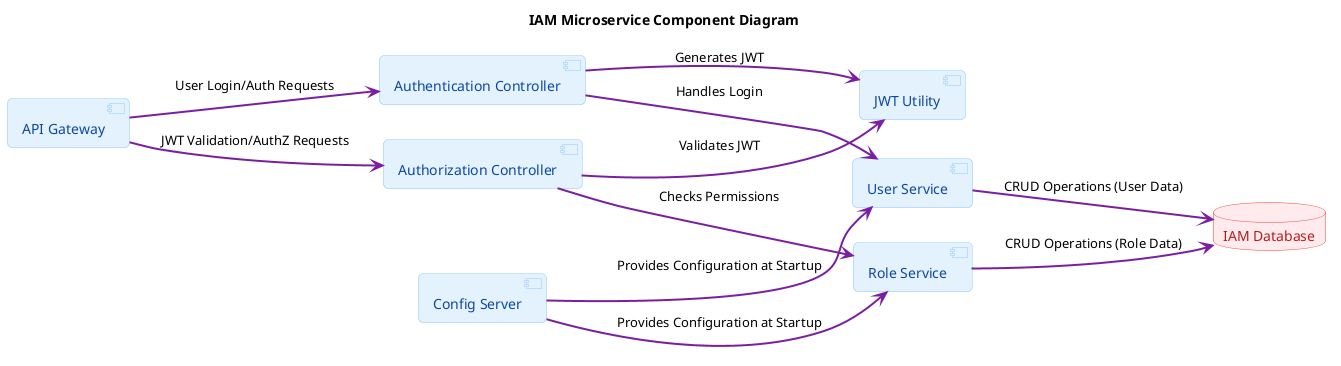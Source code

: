 @startuml
left to right direction
title IAM Microservice Component Diagram

' Style des composants
skinparam component {
  BackgroundColor #E3F2FD
  BorderColor #90CAF9
  FontColor #0D47A1
  RoundCorner 10
}

' Style des bases de données
skinparam database {
  BackgroundColor #FFEBEE
  BorderColor #F44336
  FontColor #B71C1C
  RoundCorner 10
}

' Style des flèches pour les rendre plus droites
skinparam arrow {
  Color #7B1FA2
  Thickness 2
}

' Définition des composants externes (pour le contexte)
component "API Gateway" as gateway
component "Config Server" as configServer

' Définition des composants principaux du service IAM
component "Authentication Controller" as authController
component "Authorization Controller" as authzController
component "User Service" as userService
component "Role Service" as roleService
component "JWT Utility" as jwtUtility

' Base de données associée
database "IAM Database" as iamdb

' Organisation spatiale (pour éviter les croisements)
gateway -down-> authController : User Login/Auth Requests
gateway -down-> authzController : JWT Validation/AuthZ Requests

configServer -down-> userService : Provides Configuration at Startup
configServer -down-> roleService : Provides Configuration at Startup

authController -right-> userService : Handles Login
authController -down-> jwtUtility : Generates JWT

authzController -right-> jwtUtility : Validates JWT
authzController -down-> roleService : Checks Permissions

userService -down-> iamdb : CRUD Operations (User Data)
roleService -down-> iamdb : CRUD Operations (Role Data)

@enduml